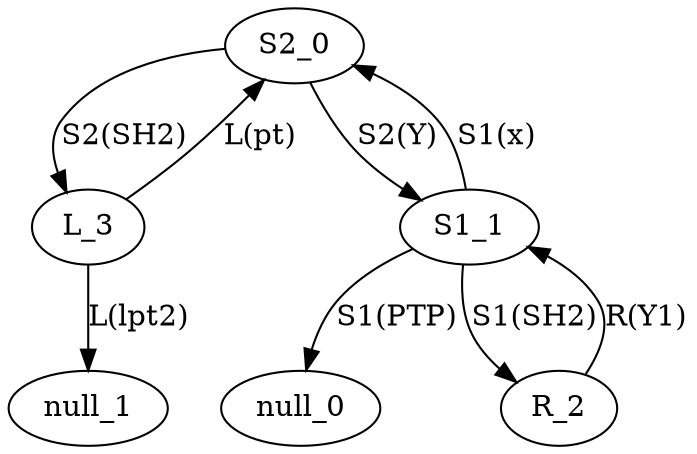 digraph G {
"S2_0" -> "L_3" [label="S2(SH2)"] ;
"S2_0" -> "S1_1" [label="S2(Y)"] ;
"S1_1" -> "S2_0" [label="S1(x)"] ;
"S1_1" -> "null_0" [label="S1(PTP)"] ;
"S1_1" -> "R_2" [label="S1(SH2)"] ;
"R_2" -> "S1_1" [label="R(Y1)"] ;
"L_3" -> "S2_0" [label="L(pt)"] ;
"L_3" -> "null_1" [label="L(lpt2)"] ;
}
